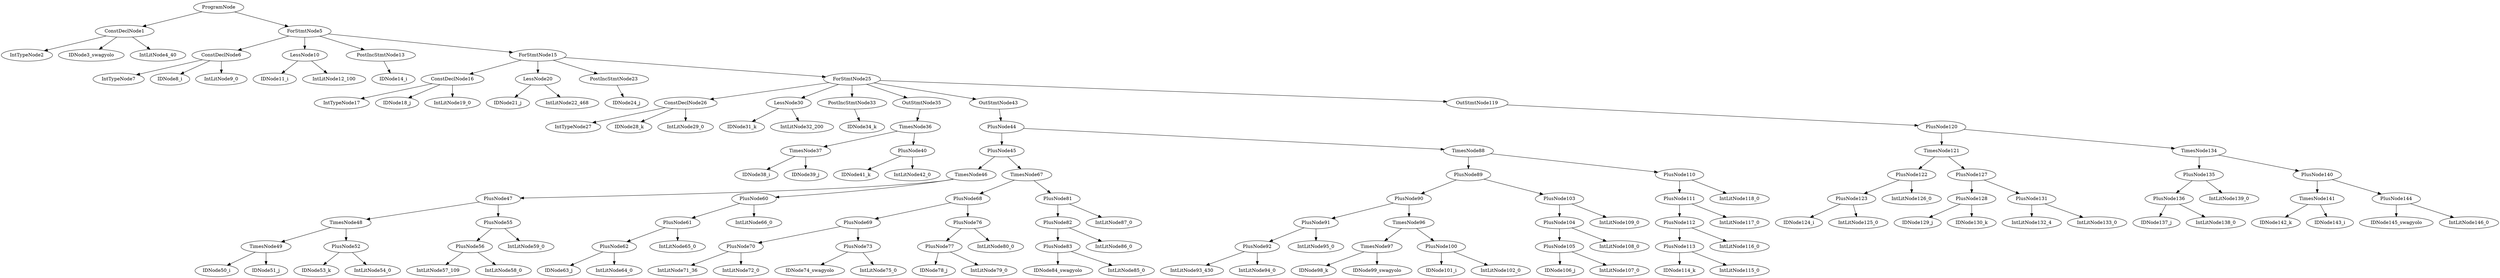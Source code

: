 digraph G {
ConstDeclNode1 -> IntTypeNode2;
ConstDeclNode1 -> IDNode3_swagyolo;
ConstDeclNode1 -> IntLitNode4_40;
ProgramNode -> ConstDeclNode1;
ConstDeclNode6 -> IntTypeNode7;
ConstDeclNode6 -> IDNode8_i;
ConstDeclNode6 -> IntLitNode9_0;
LessNode10 -> IDNode11_i;
LessNode10 -> IntLitNode12_100;
PostIncStmtNode13 -> IDNode14_i;
ForStmtNode5 -> ConstDeclNode6;
ForStmtNode5 -> LessNode10;
ForStmtNode5 -> PostIncStmtNode13;
ConstDeclNode16 -> IntTypeNode17;
ConstDeclNode16 -> IDNode18_j;
ConstDeclNode16 -> IntLitNode19_0;
LessNode20 -> IDNode21_j;
LessNode20 -> IntLitNode22_468;
PostIncStmtNode23 -> IDNode24_j;
ForStmtNode15 -> ConstDeclNode16;
ForStmtNode15 -> LessNode20;
ForStmtNode15 -> PostIncStmtNode23;
ConstDeclNode26 -> IntTypeNode27;
ConstDeclNode26 -> IDNode28_k;
ConstDeclNode26 -> IntLitNode29_0;
LessNode30 -> IDNode31_k;
LessNode30 -> IntLitNode32_200;
PostIncStmtNode33 -> IDNode34_k;
ForStmtNode25 -> ConstDeclNode26;
ForStmtNode25 -> LessNode30;
ForStmtNode25 -> PostIncStmtNode33;
TimesNode37 -> IDNode38_i;
TimesNode37 -> IDNode39_j;
PlusNode40 -> IDNode41_k;
PlusNode40 -> IntLitNode42_0;
TimesNode36 -> TimesNode37;
TimesNode36 -> PlusNode40;
OutStmtNode35 -> TimesNode36;
ForStmtNode25 -> OutStmtNode35;
TimesNode49 -> IDNode50_i;
TimesNode49 -> IDNode51_j;
PlusNode52 -> IDNode53_k;
PlusNode52 -> IntLitNode54_0;
TimesNode48 -> TimesNode49;
TimesNode48 -> PlusNode52;
PlusNode56 -> IntLitNode57_109;
PlusNode56 -> IntLitNode58_0;
PlusNode55 -> PlusNode56;
PlusNode55 -> IntLitNode59_0;
PlusNode47 -> TimesNode48;
PlusNode47 -> PlusNode55;
PlusNode62 -> IDNode63_j;
PlusNode62 -> IntLitNode64_0;
PlusNode61 -> PlusNode62;
PlusNode61 -> IntLitNode65_0;
PlusNode60 -> PlusNode61;
PlusNode60 -> IntLitNode66_0;
TimesNode46 -> PlusNode47;
TimesNode46 -> PlusNode60;
PlusNode70 -> IntLitNode71_36;
PlusNode70 -> IntLitNode72_0;
PlusNode73 -> IDNode74_swagyolo;
PlusNode73 -> IntLitNode75_0;
PlusNode69 -> PlusNode70;
PlusNode69 -> PlusNode73;
PlusNode77 -> IDNode78_j;
PlusNode77 -> IntLitNode79_0;
PlusNode76 -> PlusNode77;
PlusNode76 -> IntLitNode80_0;
PlusNode68 -> PlusNode69;
PlusNode68 -> PlusNode76;
PlusNode83 -> IDNode84_swagyolo;
PlusNode83 -> IntLitNode85_0;
PlusNode82 -> PlusNode83;
PlusNode82 -> IntLitNode86_0;
PlusNode81 -> PlusNode82;
PlusNode81 -> IntLitNode87_0;
TimesNode67 -> PlusNode68;
TimesNode67 -> PlusNode81;
PlusNode45 -> TimesNode46;
PlusNode45 -> TimesNode67;
PlusNode92 -> IntLitNode93_430;
PlusNode92 -> IntLitNode94_0;
PlusNode91 -> PlusNode92;
PlusNode91 -> IntLitNode95_0;
TimesNode97 -> IDNode98_k;
TimesNode97 -> IDNode99_swagyolo;
PlusNode100 -> IDNode101_i;
PlusNode100 -> IntLitNode102_0;
TimesNode96 -> TimesNode97;
TimesNode96 -> PlusNode100;
PlusNode90 -> PlusNode91;
PlusNode90 -> TimesNode96;
PlusNode105 -> IDNode106_j;
PlusNode105 -> IntLitNode107_0;
PlusNode104 -> PlusNode105;
PlusNode104 -> IntLitNode108_0;
PlusNode103 -> PlusNode104;
PlusNode103 -> IntLitNode109_0;
PlusNode89 -> PlusNode90;
PlusNode89 -> PlusNode103;
PlusNode113 -> IDNode114_k;
PlusNode113 -> IntLitNode115_0;
PlusNode112 -> PlusNode113;
PlusNode112 -> IntLitNode116_0;
PlusNode111 -> PlusNode112;
PlusNode111 -> IntLitNode117_0;
PlusNode110 -> PlusNode111;
PlusNode110 -> IntLitNode118_0;
TimesNode88 -> PlusNode89;
TimesNode88 -> PlusNode110;
PlusNode44 -> PlusNode45;
PlusNode44 -> TimesNode88;
OutStmtNode43 -> PlusNode44;
ForStmtNode25 -> OutStmtNode43;
PlusNode123 -> IDNode124_i;
PlusNode123 -> IntLitNode125_0;
PlusNode122 -> PlusNode123;
PlusNode122 -> IntLitNode126_0;
PlusNode128 -> IDNode129_j;
PlusNode128 -> IDNode130_k;
PlusNode131 -> IntLitNode132_4;
PlusNode131 -> IntLitNode133_0;
PlusNode127 -> PlusNode128;
PlusNode127 -> PlusNode131;
TimesNode121 -> PlusNode122;
TimesNode121 -> PlusNode127;
PlusNode136 -> IDNode137_j;
PlusNode136 -> IntLitNode138_0;
PlusNode135 -> PlusNode136;
PlusNode135 -> IntLitNode139_0;
TimesNode141 -> IDNode142_k;
TimesNode141 -> IDNode143_i;
PlusNode144 -> IDNode145_swagyolo;
PlusNode144 -> IntLitNode146_0;
PlusNode140 -> TimesNode141;
PlusNode140 -> PlusNode144;
TimesNode134 -> PlusNode135;
TimesNode134 -> PlusNode140;
PlusNode120 -> TimesNode121;
PlusNode120 -> TimesNode134;
OutStmtNode119 -> PlusNode120;
ForStmtNode25 -> OutStmtNode119;
ForStmtNode15 -> ForStmtNode25;
ForStmtNode5 -> ForStmtNode15;
ProgramNode -> ForStmtNode5;
}

